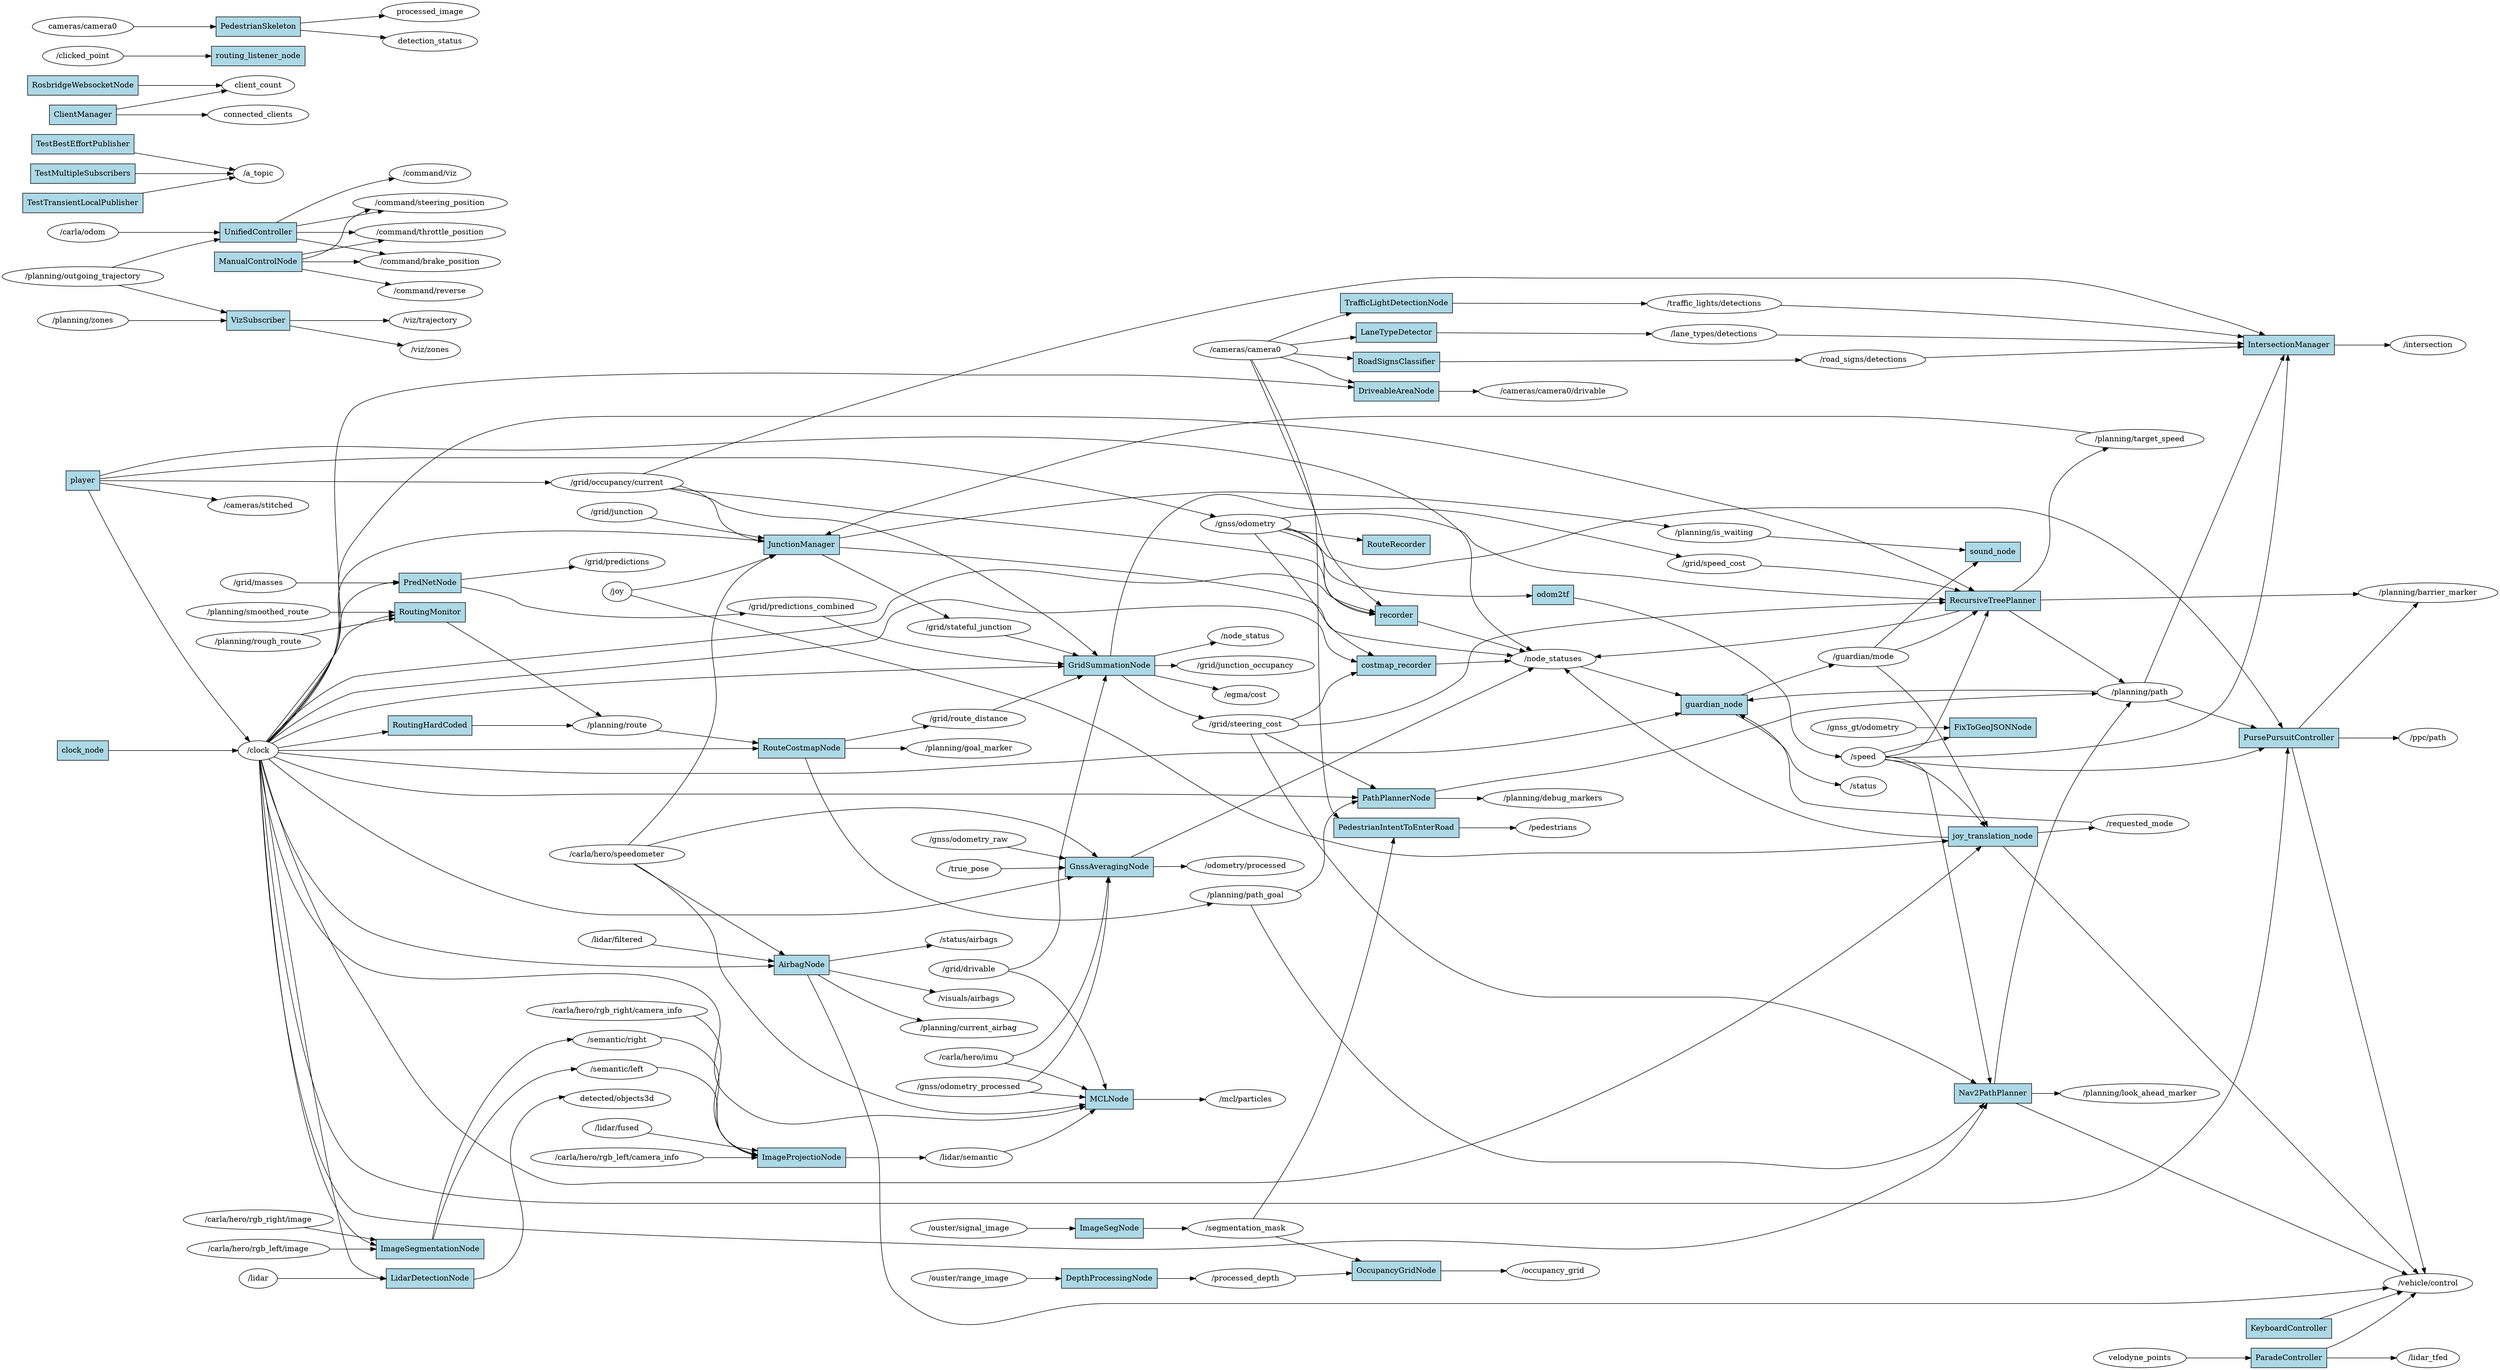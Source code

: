 digraph ROS2_Computation_Graph {
  rankdir=LR;
  node [shape=box, style=filled, fillcolor=lightgray];
  "/joy" [shape=ellipse, fillcolor=white];
  "/joy" -> "JunctionManager";
  "/joy" -> "joy_translation_node";
  "/clock" [shape=ellipse, fillcolor=white];
  "clock_node" -> "/clock";
  "player" -> "/clock";
  "/clock" -> "AirbagNode";
  "/clock" -> "DriveableAreaNode";
  "/clock" -> "GnssAveragingNode";
  "/clock" -> "GridSummationNode";
  "/clock" -> "ImageSegmentationNode";
  "/clock" -> "JunctionManager";
  "/clock" -> "LidarDetectionNode";
  "/clock" -> "MCLNode";
  "/clock" -> "Nav2PathPlanner";
  "/clock" -> "PathPlannerNode";
  "/clock" -> "PredNetNode";
  "/clock" -> "PursePursuitController";
  "/clock" -> "RecursiveTreePlanner";
  "/clock" -> "RouteCostmapNode";
  "/clock" -> "RoutingHardCoded";
  "/clock" -> "RoutingMonitor";
  "/clock" -> "costmap_recorder";
  "/clock" -> "guardian_node";
  "/clock" -> "joy_translation_node";
  "/clock" -> "recorder";
  "/vehicle/control" [shape=ellipse, fillcolor=white];
  "AirbagNode" -> "/vehicle/control";
  "KeyboardController" -> "/vehicle/control";
  "Nav2PathPlanner" -> "/vehicle/control";
  "ParadeController" -> "/vehicle/control";
  "PursePursuitController" -> "/vehicle/control";
  "joy_translation_node" -> "/vehicle/control";
  "/requested_mode" [shape=ellipse, fillcolor=white];
  "joy_translation_node" -> "/requested_mode";
  "/requested_mode" -> "guardian_node";
  "/speed" [shape=ellipse, fillcolor=white];
  "odom2tf" -> "/speed";
  "/speed" -> "FixToGeoJSONNode";
  "/speed" -> "IntersectionManager";
  "/speed" -> "Nav2PathPlanner";
  "/speed" -> "PursePursuitController";
  "/speed" -> "RecursiveTreePlanner";
  "/speed" -> "joy_translation_node";
  "/node_statuses" [shape=ellipse, fillcolor=white];
  "GnssAveragingNode" -> "/node_statuses";
  "JunctionManager" -> "/node_statuses";
  "RecursiveTreePlanner" -> "/node_statuses";
  "costmap_recorder" -> "/node_statuses";
  "joy_translation_node" -> "/node_statuses";
  "player" -> "/node_statuses";
  "recorder" -> "/node_statuses";
  "/node_statuses" -> "guardian_node";
  "/guardian/mode" [shape=ellipse, fillcolor=white];
  "guardian_node" -> "/guardian/mode";
  "/guardian/mode" -> "RecursiveTreePlanner";
  "/guardian/mode" -> "joy_translation_node";
  "/guardian/mode" -> "sound_node";
  "/gnss/odometry" [shape=ellipse, fillcolor=white];
  "player" -> "/gnss/odometry";
  "/gnss/odometry" -> "PursePursuitController";
  "/gnss/odometry" -> "RecursiveTreePlanner";
  "/gnss/odometry" -> "RouteRecorder";
  "/gnss/odometry" -> "costmap_recorder";
  "/gnss/odometry" -> "odom2tf";
  "/gnss/odometry" -> "recorder";
  "/grid/steering_cost" [shape=ellipse, fillcolor=white];
  "GridSummationNode" -> "/grid/steering_cost";
  "/grid/steering_cost" -> "Nav2PathPlanner";
  "/grid/steering_cost" -> "PathPlannerNode";
  "/grid/steering_cost" -> "RecursiveTreePlanner";
  "/grid/steering_cost" -> "costmap_recorder";
  "/grid/occupancy/current" [shape=ellipse, fillcolor=white];
  "player" -> "/grid/occupancy/current";
  "/grid/occupancy/current" -> "GridSummationNode";
  "/grid/occupancy/current" -> "IntersectionManager";
  "/grid/occupancy/current" -> "JunctionManager";
  "/grid/occupancy/current" -> "recorder";
  "/cameras/camera0" [shape=ellipse, fillcolor=white];
  "/cameras/camera0" -> "DriveableAreaNode";
  "/cameras/camera0" -> "LaneTypeDetector";
  "/cameras/camera0" -> "PedestrianIntentToEnterRoad";
  "/cameras/camera0" -> "RoadSignsClassifier";
  "/cameras/camera0" -> "TrafficLightDetectionNode";
  "/cameras/camera0" -> "recorder";
  "/cameras/stitched" [shape=ellipse, fillcolor=white];
  "player" -> "/cameras/stitched";
  "/gnss_gt/odometry" [shape=ellipse, fillcolor=white];
  "/gnss_gt/odometry" -> "FixToGeoJSONNode";
  "/command/steering_position" [shape=ellipse, fillcolor=white];
  "ManualControlNode" -> "/command/steering_position";
  "UnifiedController" -> "/command/steering_position";
  "/command/throttle_position" [shape=ellipse, fillcolor=white];
  "ManualControlNode" -> "/command/throttle_position";
  "UnifiedController" -> "/command/throttle_position";
  "/command/brake_position" [shape=ellipse, fillcolor=white];
  "ManualControlNode" -> "/command/brake_position";
  "UnifiedController" -> "/command/brake_position";
  "/command/reverse" [shape=ellipse, fillcolor=white];
  "ManualControlNode" -> "/command/reverse";
  "/planning/outgoing_trajectory" [shape=ellipse, fillcolor=white];
  "/planning/outgoing_trajectory" -> "UnifiedController";
  "/planning/outgoing_trajectory" -> "VizSubscriber";
  "/planning/zones" [shape=ellipse, fillcolor=white];
  "/planning/zones" -> "VizSubscriber";
  "/viz/zones" [shape=ellipse, fillcolor=white];
  "VizSubscriber" -> "/viz/zones";
  "/viz/trajectory" [shape=ellipse, fillcolor=white];
  "VizSubscriber" -> "/viz/trajectory";
  "/a_topic" [shape=ellipse, fillcolor=white];
  "TestBestEffortPublisher" -> "/a_topic";
  "TestMultipleSubscribers" -> "/a_topic";
  "TestTransientLocalPublisher" -> "/a_topic";
  "client_count" [shape=ellipse, fillcolor=white];
  "ClientManager" -> "client_count";
  "RosbridgeWebsocketNode" -> "client_count";
  "connected_clients" [shape=ellipse, fillcolor=white];
  "ClientManager" -> "connected_clients";
  "/planning/rough_route" [shape=ellipse, fillcolor=white];
  "/planning/rough_route" -> "RoutingMonitor";
  "/planning/smoothed_route" [shape=ellipse, fillcolor=white];
  "/planning/smoothed_route" -> "RoutingMonitor";
  "/planning/route" [shape=ellipse, fillcolor=white];
  "RoutingHardCoded" -> "/planning/route";
  "RoutingMonitor" -> "/planning/route";
  "/planning/route" -> "RouteCostmapNode";
  "/clicked_point" [shape=ellipse, fillcolor=white];
  "/clicked_point" -> "routing_listener_node";
  "/grid/junction" [shape=ellipse, fillcolor=white];
  "/grid/junction" -> "JunctionManager";
  "/carla/hero/speedometer" [shape=ellipse, fillcolor=white];
  "/carla/hero/speedometer" -> "AirbagNode";
  "/carla/hero/speedometer" -> "GnssAveragingNode";
  "/carla/hero/speedometer" -> "JunctionManager";
  "/carla/hero/speedometer" -> "MCLNode";
  "/grid/stateful_junction" [shape=ellipse, fillcolor=white];
  "JunctionManager" -> "/grid/stateful_junction";
  "/grid/stateful_junction" -> "GridSummationNode";
  "/planning/target_speed" [shape=ellipse, fillcolor=white];
  "RecursiveTreePlanner" -> "/planning/target_speed";
  "/planning/target_speed" -> "JunctionManager";
  "/planning/is_waiting" [shape=ellipse, fillcolor=white];
  "JunctionManager" -> "/planning/is_waiting";
  "/planning/is_waiting" -> "sound_node";
  "/grid/route_distance" [shape=ellipse, fillcolor=white];
  "RouteCostmapNode" -> "/grid/route_distance";
  "/grid/route_distance" -> "GridSummationNode";
  "/planning/path_goal" [shape=ellipse, fillcolor=white];
  "RouteCostmapNode" -> "/planning/path_goal";
  "/planning/path_goal" -> "Nav2PathPlanner";
  "/planning/path_goal" -> "PathPlannerNode";
  "/planning/goal_marker" [shape=ellipse, fillcolor=white];
  "RouteCostmapNode" -> "/planning/goal_marker";
  "/grid/predictions_combined" [shape=ellipse, fillcolor=white];
  "PredNetNode" -> "/grid/predictions_combined";
  "/grid/predictions_combined" -> "GridSummationNode";
  "/grid/drivable" [shape=ellipse, fillcolor=white];
  "/grid/drivable" -> "GridSummationNode";
  "/grid/drivable" -> "MCLNode";
  "/grid/junction_occupancy" [shape=ellipse, fillcolor=white];
  "GridSummationNode" -> "/grid/junction_occupancy";
  "/grid/speed_cost" [shape=ellipse, fillcolor=white];
  "GridSummationNode" -> "/grid/speed_cost";
  "/grid/speed_cost" -> "RecursiveTreePlanner";
  "/egma/cost" [shape=ellipse, fillcolor=white];
  "GridSummationNode" -> "/egma/cost";
  "/node_status" [shape=ellipse, fillcolor=white];
  "GridSummationNode" -> "/node_status";
  "/traffic_lights/detections" [shape=ellipse, fillcolor=white];
  "TrafficLightDetectionNode" -> "/traffic_lights/detections";
  "/traffic_lights/detections" -> "IntersectionManager";
  "/road_signs/detections" [shape=ellipse, fillcolor=white];
  "RoadSignsClassifier" -> "/road_signs/detections";
  "/road_signs/detections" -> "IntersectionManager";
  "/planning/path" [shape=ellipse, fillcolor=white];
  "Nav2PathPlanner" -> "/planning/path";
  "PathPlannerNode" -> "/planning/path";
  "RecursiveTreePlanner" -> "/planning/path";
  "/planning/path" -> "IntersectionManager";
  "/planning/path" -> "PursePursuitController";
  "/planning/path" -> "guardian_node";
  "/lane_types/detections" [shape=ellipse, fillcolor=white];
  "LaneTypeDetector" -> "/lane_types/detections";
  "/lane_types/detections" -> "IntersectionManager";
  "/intersection" [shape=ellipse, fillcolor=white];
  "IntersectionManager" -> "/intersection";
  "/planning/barrier_marker" [shape=ellipse, fillcolor=white];
  "PursePursuitController" -> "/planning/barrier_marker";
  "RecursiveTreePlanner" -> "/planning/barrier_marker";
  "/planning/debug_markers" [shape=ellipse, fillcolor=white];
  "PathPlannerNode" -> "/planning/debug_markers";
  "/planning/look_ahead_marker" [shape=ellipse, fillcolor=white];
  "Nav2PathPlanner" -> "/planning/look_ahead_marker";
  "/lidar/filtered" [shape=ellipse, fillcolor=white];
  "/lidar/filtered" -> "AirbagNode";
  "/status/airbags" [shape=ellipse, fillcolor=white];
  "AirbagNode" -> "/status/airbags";
  "/visuals/airbags" [shape=ellipse, fillcolor=white];
  "AirbagNode" -> "/visuals/airbags";
  "/planning/current_airbag" [shape=ellipse, fillcolor=white];
  "AirbagNode" -> "/planning/current_airbag";
  "/status" [shape=ellipse, fillcolor=white];
  "guardian_node" -> "/status";
  "/grid/masses" [shape=ellipse, fillcolor=white];
  "/grid/masses" -> "PredNetNode";
  "/grid/predictions" [shape=ellipse, fillcolor=white];
  "PredNetNode" -> "/grid/predictions";
  "/lidar/fused" [shape=ellipse, fillcolor=white];
  "/lidar/fused" -> "ImageProjectioNode";
  "/lidar/semantic" [shape=ellipse, fillcolor=white];
  "ImageProjectioNode" -> "/lidar/semantic";
  "/lidar/semantic" -> "MCLNode";
  "/carla/hero/rgb_left/camera_info" [shape=ellipse, fillcolor=white];
  "/carla/hero/rgb_left/camera_info" -> "ImageProjectioNode";
  "/semantic/left" [shape=ellipse, fillcolor=white];
  "ImageSegmentationNode" -> "/semantic/left";
  "/semantic/left" -> "ImageProjectioNode";
  "/semantic/right" [shape=ellipse, fillcolor=white];
  "ImageSegmentationNode" -> "/semantic/right";
  "/semantic/right" -> "ImageProjectioNode";
  "/carla/hero/rgb_right/camera_info" [shape=ellipse, fillcolor=white];
  "/carla/hero/rgb_right/camera_info" -> "ImageProjectioNode";
  "/carla/hero/rgb_left/image" [shape=ellipse, fillcolor=white];
  "/carla/hero/rgb_left/image" -> "ImageSegmentationNode";
  "/carla/hero/rgb_right/image" [shape=ellipse, fillcolor=white];
  "/carla/hero/rgb_right/image" -> "ImageSegmentationNode";
  "cameras/camera0" [shape=ellipse, fillcolor=white];
  "cameras/camera0" -> "PedestrianSkeleton";
  "processed_image" [shape=ellipse, fillcolor=white];
  "PedestrianSkeleton" -> "processed_image";
  "detection_status" [shape=ellipse, fillcolor=white];
  "PedestrianSkeleton" -> "detection_status";
  "/gnss/odometry_processed" [shape=ellipse, fillcolor=white];
  "/gnss/odometry_processed" -> "GnssAveragingNode";
  "/gnss/odometry_processed" -> "MCLNode";
  "/carla/hero/imu" [shape=ellipse, fillcolor=white];
  "/carla/hero/imu" -> "GnssAveragingNode";
  "/carla/hero/imu" -> "MCLNode";
  "/mcl/particles" [shape=ellipse, fillcolor=white];
  "MCLNode" -> "/mcl/particles";
  "/gnss/odometry_raw" [shape=ellipse, fillcolor=white];
  "/gnss/odometry_raw" -> "GnssAveragingNode";
  "/true_pose" [shape=ellipse, fillcolor=white];
  "/true_pose" -> "GnssAveragingNode";
  "/odometry/processed" [shape=ellipse, fillcolor=white];
  "GnssAveragingNode" -> "/odometry/processed";
  "/lidar" [shape=ellipse, fillcolor=white];
  "/lidar" -> "LidarDetectionNode";
  "detected/objects3d" [shape=ellipse, fillcolor=white];
  "LidarDetectionNode" -> "detected/objects3d";
  "/cameras/camera0/drivable" [shape=ellipse, fillcolor=white];
  "DriveableAreaNode" -> "/cameras/camera0/drivable";
  "/segmentation_mask" [shape=ellipse, fillcolor=white];
  "ImageSegNode" -> "/segmentation_mask";
  "/segmentation_mask" -> "OccupancyGridNode";
  "/segmentation_mask" -> "PedestrianIntentToEnterRoad";
  "/pedestrians" [shape=ellipse, fillcolor=white];
  "PedestrianIntentToEnterRoad" -> "/pedestrians";
  "/ouster/signal_image" [shape=ellipse, fillcolor=white];
  "/ouster/signal_image" -> "ImageSegNode";
  "/processed_depth" [shape=ellipse, fillcolor=white];
  "DepthProcessingNode" -> "/processed_depth";
  "/processed_depth" -> "OccupancyGridNode";
  "/occupancy_grid" [shape=ellipse, fillcolor=white];
  "OccupancyGridNode" -> "/occupancy_grid";
  "/ouster/range_image" [shape=ellipse, fillcolor=white];
  "/ouster/range_image" -> "DepthProcessingNode";
  "velodyne_points" [shape=ellipse, fillcolor=white];
  "velodyne_points" -> "ParadeController";
  "/lidar_tfed" [shape=ellipse, fillcolor=white];
  "ParadeController" -> "/lidar_tfed";
  "/ppc/path" [shape=ellipse, fillcolor=white];
  "PursePursuitController" -> "/ppc/path";
  "/carla/odom" [shape=ellipse, fillcolor=white];
  "/carla/odom" -> "UnifiedController";
  "/command/viz" [shape=ellipse, fillcolor=white];
  "UnifiedController" -> "/command/viz";
  "UnifiedController" [shape=box, fillcolor=lightblue];
  "ImageSegmentationNode" [shape=box, fillcolor=lightblue];
  "VizSubscriber" [shape=box, fillcolor=lightblue];
  "RecursiveTreePlanner" [shape=box, fillcolor=lightblue];
  "IntersectionManager" [shape=box, fillcolor=lightblue];
  "odom2tf" [shape=box, fillcolor=lightblue];
  "GnssAveragingNode" [shape=box, fillcolor=lightblue];
  "TrafficLightDetectionNode" [shape=box, fillcolor=lightblue];
  "LidarDetectionNode" [shape=box, fillcolor=lightblue];
  "OccupancyGridNode" [shape=box, fillcolor=lightblue];
  "AirbagNode" [shape=box, fillcolor=lightblue];
  "ManualControlNode" [shape=box, fillcolor=lightblue];
  "KeyboardController" [shape=box, fillcolor=lightblue];
  "PathPlannerNode" [shape=box, fillcolor=lightblue];
  "FixToGeoJSONNode" [shape=box, fillcolor=lightblue];
  "player" [shape=box, fillcolor=lightblue];
  "DriveableAreaNode" [shape=box, fillcolor=lightblue];
  "sound_node" [shape=box, fillcolor=lightblue];
  "PursePursuitController" [shape=box, fillcolor=lightblue];
  "JunctionManager" [shape=box, fillcolor=lightblue];
  "ParadeController" [shape=box, fillcolor=lightblue];
  "recorder" [shape=box, fillcolor=lightblue];
  "TestMultipleSubscribers" [shape=box, fillcolor=lightblue];
  "costmap_recorder" [shape=box, fillcolor=lightblue];
  "ImageSegNode" [shape=box, fillcolor=lightblue];
  "ClientManager" [shape=box, fillcolor=lightblue];
  "guardian_node" [shape=box, fillcolor=lightblue];
  "PedestrianSkeleton" [shape=box, fillcolor=lightblue];
  "PredNetNode" [shape=box, fillcolor=lightblue];
  "clock_node" [shape=box, fillcolor=lightblue];
  "joy_translation_node" [shape=box, fillcolor=lightblue];
  "LaneTypeDetector" [shape=box, fillcolor=lightblue];
  "MCLNode" [shape=box, fillcolor=lightblue];
  "RoutingMonitor" [shape=box, fillcolor=lightblue];
  "ImageProjectioNode" [shape=box, fillcolor=lightblue];
  "Nav2PathPlanner" [shape=box, fillcolor=lightblue];
  "RouteRecorder" [shape=box, fillcolor=lightblue];
  "GridSummationNode" [shape=box, fillcolor=lightblue];
  "RoutingHardCoded" [shape=box, fillcolor=lightblue];
  "RoadSignsClassifier" [shape=box, fillcolor=lightblue];
  "routing_listener_node" [shape=box, fillcolor=lightblue];
  "TestBestEffortPublisher" [shape=box, fillcolor=lightblue];
  "DepthProcessingNode" [shape=box, fillcolor=lightblue];
  "TestTransientLocalPublisher" [shape=box, fillcolor=lightblue];
  "PedestrianIntentToEnterRoad" [shape=box, fillcolor=lightblue];
  "RosbridgeWebsocketNode" [shape=box, fillcolor=lightblue];
  "RouteCostmapNode" [shape=box, fillcolor=lightblue];
}